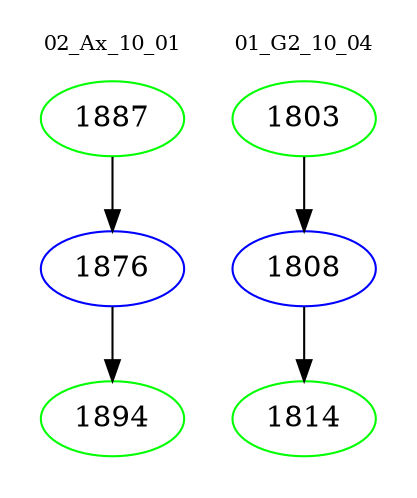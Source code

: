 digraph{
subgraph cluster_0 {
color = white
label = "02_Ax_10_01";
fontsize=10;
T0_1887 [label="1887", color="green"]
T0_1887 -> T0_1876 [color="black"]
T0_1876 [label="1876", color="blue"]
T0_1876 -> T0_1894 [color="black"]
T0_1894 [label="1894", color="green"]
}
subgraph cluster_1 {
color = white
label = "01_G2_10_04";
fontsize=10;
T1_1803 [label="1803", color="green"]
T1_1803 -> T1_1808 [color="black"]
T1_1808 [label="1808", color="blue"]
T1_1808 -> T1_1814 [color="black"]
T1_1814 [label="1814", color="green"]
}
}
